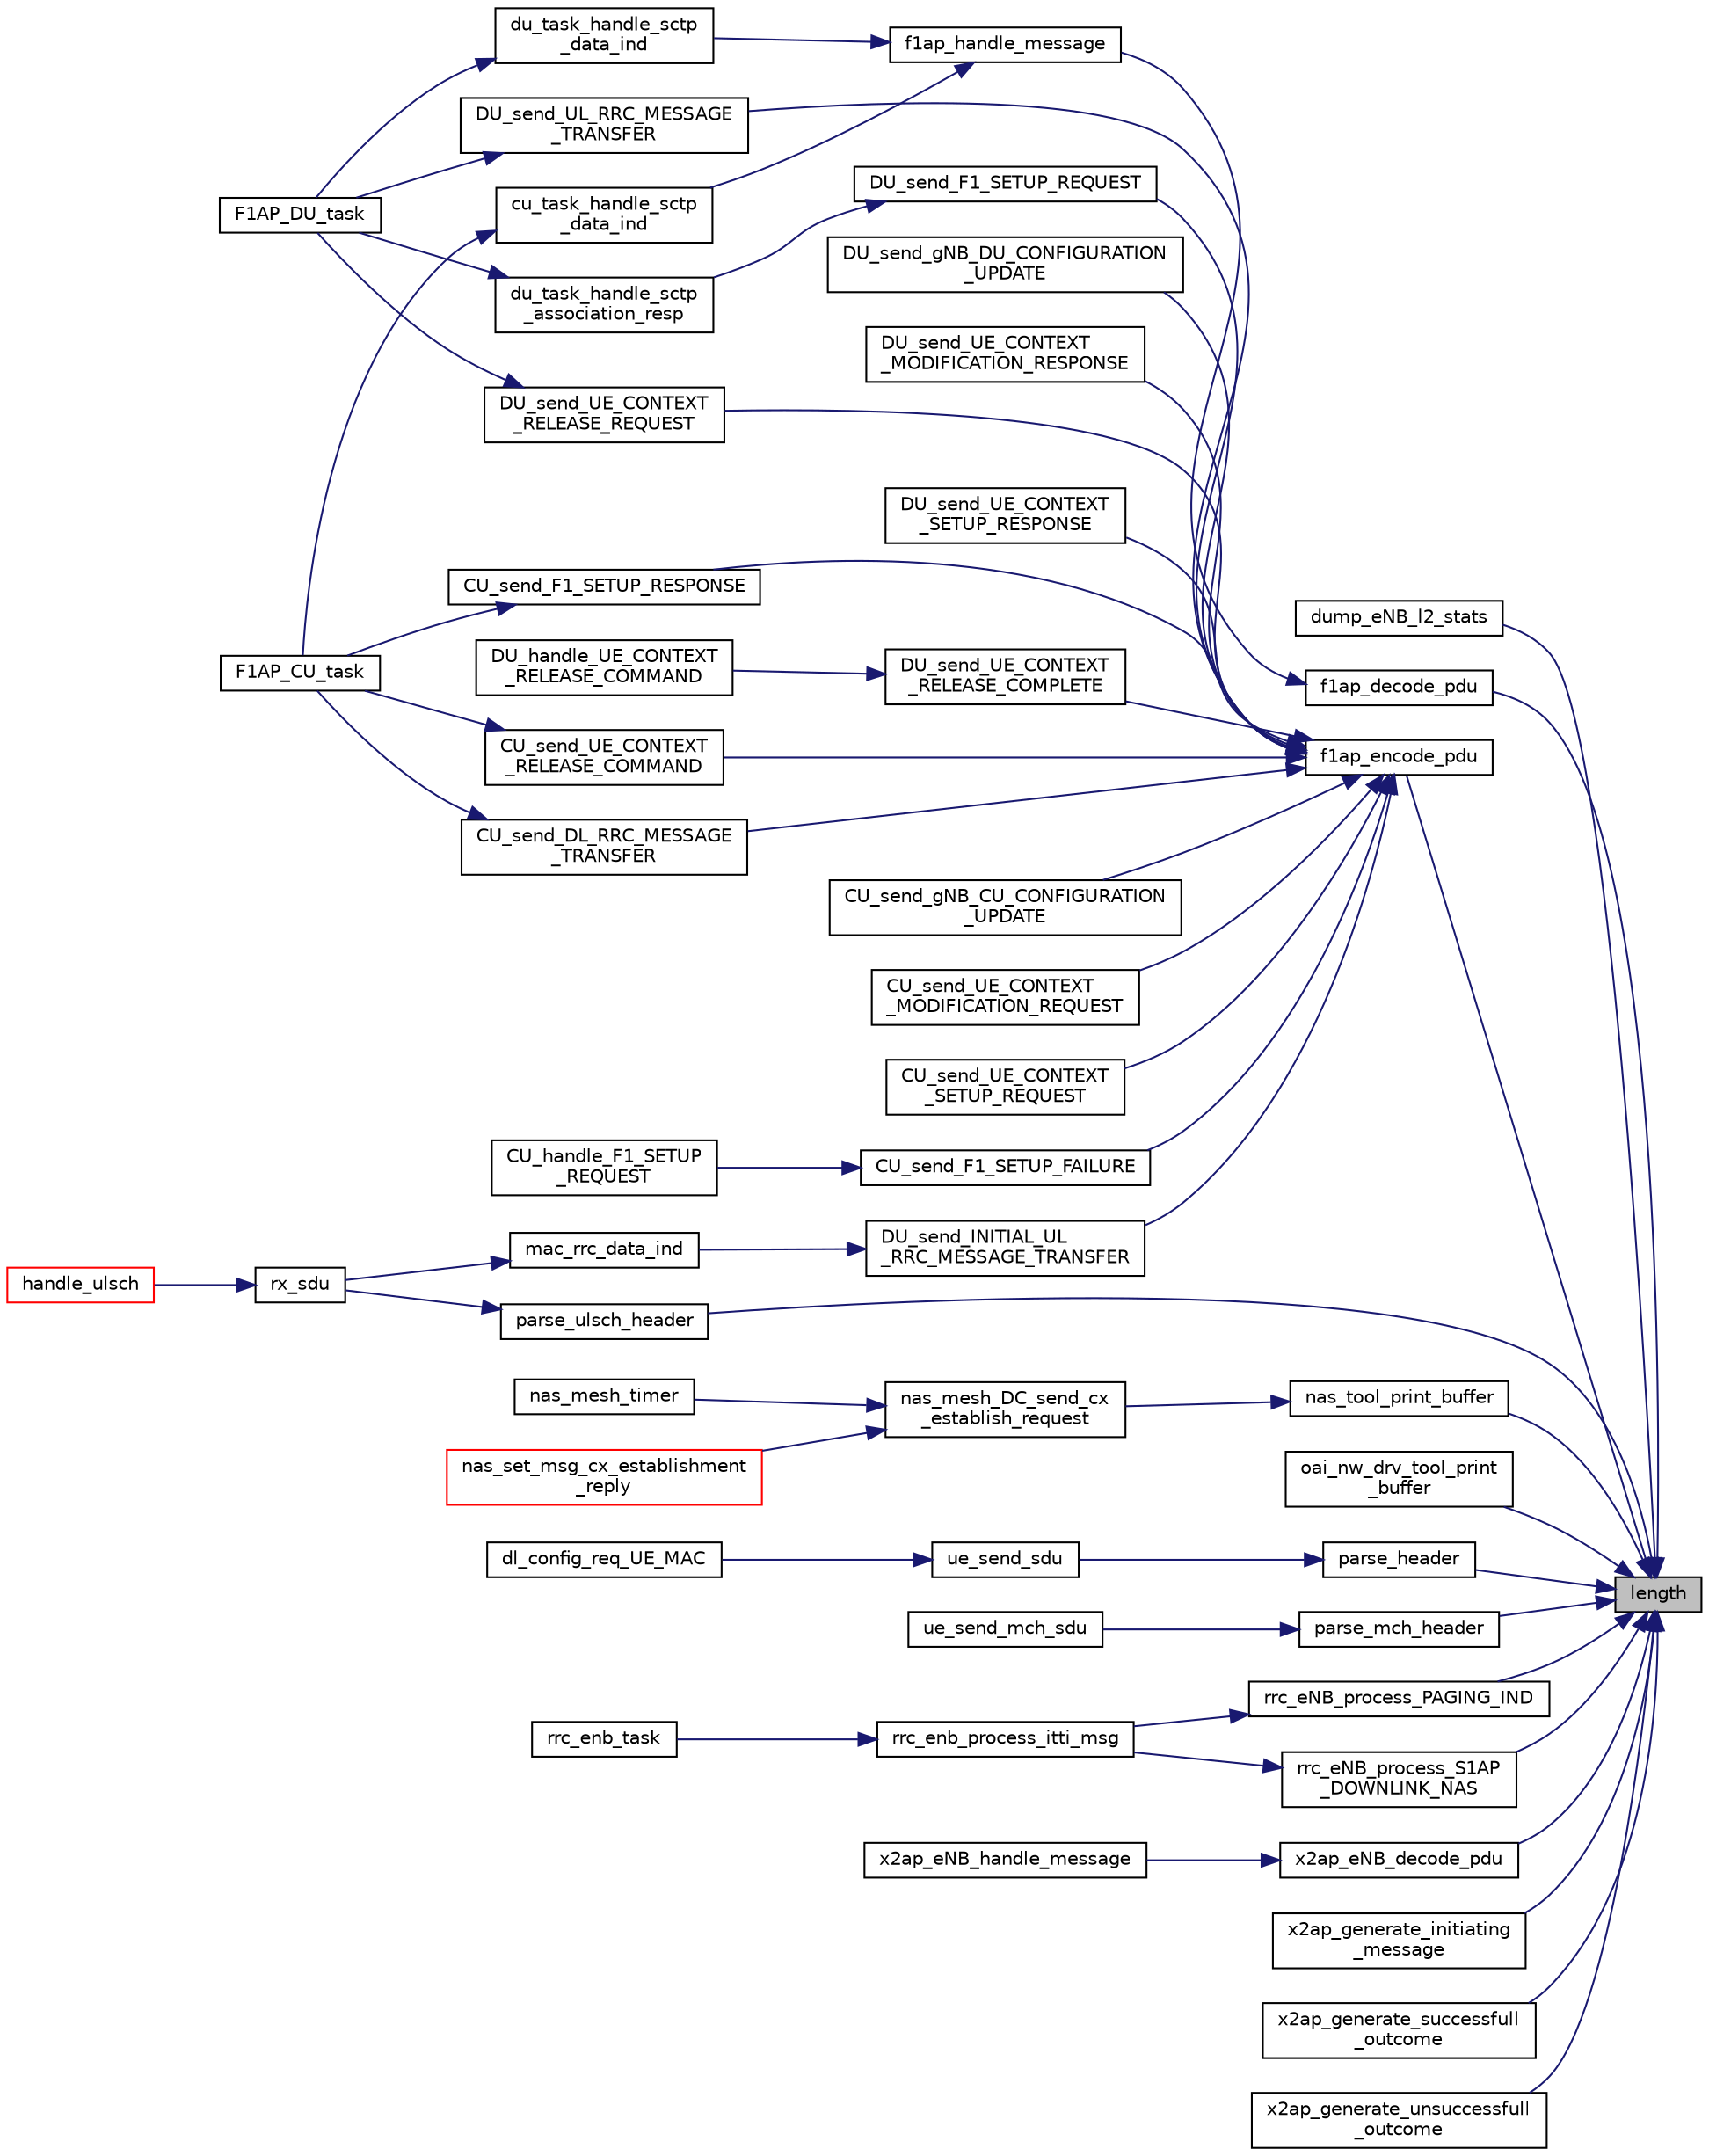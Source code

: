 digraph "length"
{
 // LATEX_PDF_SIZE
  edge [fontname="Helvetica",fontsize="10",labelfontname="Helvetica",labelfontsize="10"];
  node [fontname="Helvetica",fontsize="10",shape=record];
  rankdir="RL";
  Node1 [label="length",height=0.2,width=0.4,color="black", fillcolor="grey75", style="filled", fontcolor="black",tooltip="Helper function to return the length of a string."];
  Node1 -> Node2 [dir="back",color="midnightblue",fontsize="10",style="solid",fontname="Helvetica"];
  Node2 [label="dump_eNB_l2_stats",height=0.2,width=0.4,color="black", fillcolor="white", style="filled",URL="$group____mac.html#gac440614ec6e418aecd656aaab2008c65",tooltip=" "];
  Node1 -> Node3 [dir="back",color="midnightblue",fontsize="10",style="solid",fontname="Helvetica"];
  Node3 [label="f1ap_decode_pdu",height=0.2,width=0.4,color="black", fillcolor="white", style="filled",URL="$f1ap__decoder_8h.html#aa61310cbfc87c74d6127e9cd492e5a3b",tooltip=" "];
  Node3 -> Node4 [dir="back",color="midnightblue",fontsize="10",style="solid",fontname="Helvetica"];
  Node4 [label="f1ap_handle_message",height=0.2,width=0.4,color="black", fillcolor="white", style="filled",URL="$f1ap__handlers_8h.html#acb6242c75bd5e3bdb9e144aa11bce855",tooltip=" "];
  Node4 -> Node5 [dir="back",color="midnightblue",fontsize="10",style="solid",fontname="Helvetica"];
  Node5 [label="cu_task_handle_sctp\l_data_ind",height=0.2,width=0.4,color="black", fillcolor="white", style="filled",URL="$f1ap__cu__task_8h.html#a7c91444bf60494dd2de7635a3b6b614a",tooltip=" "];
  Node5 -> Node6 [dir="back",color="midnightblue",fontsize="10",style="solid",fontname="Helvetica"];
  Node6 [label="F1AP_CU_task",height=0.2,width=0.4,color="black", fillcolor="white", style="filled",URL="$f1ap__cu__task_8h.html#a0383570bfaf226e5df424904480e7399",tooltip=" "];
  Node4 -> Node7 [dir="back",color="midnightblue",fontsize="10",style="solid",fontname="Helvetica"];
  Node7 [label="du_task_handle_sctp\l_data_ind",height=0.2,width=0.4,color="black", fillcolor="white", style="filled",URL="$f1ap__du__task_8h.html#a4e1db3af176329a42b9810379c1d4187",tooltip=" "];
  Node7 -> Node8 [dir="back",color="midnightblue",fontsize="10",style="solid",fontname="Helvetica"];
  Node8 [label="F1AP_DU_task",height=0.2,width=0.4,color="black", fillcolor="white", style="filled",URL="$f1ap__du__task_8h.html#a179d85615869309ee3cb39981c12aa53",tooltip=" "];
  Node1 -> Node9 [dir="back",color="midnightblue",fontsize="10",style="solid",fontname="Helvetica"];
  Node9 [label="f1ap_encode_pdu",height=0.2,width=0.4,color="black", fillcolor="white", style="filled",URL="$f1ap__encoder_8h.html#a08006b1c887c4ee48218d2a2fa938e08",tooltip=" "];
  Node9 -> Node10 [dir="back",color="midnightblue",fontsize="10",style="solid",fontname="Helvetica"];
  Node10 [label="CU_send_DL_RRC_MESSAGE\l_TRANSFER",height=0.2,width=0.4,color="black", fillcolor="white", style="filled",URL="$f1ap__cu__rrc__message__transfer_8h.html#afba97e073300405c03a922b03d2bb043",tooltip=" "];
  Node10 -> Node6 [dir="back",color="midnightblue",fontsize="10",style="solid",fontname="Helvetica"];
  Node9 -> Node11 [dir="back",color="midnightblue",fontsize="10",style="solid",fontname="Helvetica"];
  Node11 [label="CU_send_F1_SETUP_FAILURE",height=0.2,width=0.4,color="black", fillcolor="white", style="filled",URL="$f1ap__cu__interface__management_8h.html#ae5fff873d4e32882c2a449eea1ba1866",tooltip=" "];
  Node11 -> Node12 [dir="back",color="midnightblue",fontsize="10",style="solid",fontname="Helvetica"];
  Node12 [label="CU_handle_F1_SETUP\l_REQUEST",height=0.2,width=0.4,color="black", fillcolor="white", style="filled",URL="$f1ap__cu__interface__management_8h.html#a0647d0a332b1626e6ab1cb65c255a8ce",tooltip=" "];
  Node9 -> Node13 [dir="back",color="midnightblue",fontsize="10",style="solid",fontname="Helvetica"];
  Node13 [label="CU_send_F1_SETUP_RESPONSE",height=0.2,width=0.4,color="black", fillcolor="white", style="filled",URL="$f1ap__cu__interface__management_8h.html#adafa574c6502ee44e2f620f72fe6ab38",tooltip=" "];
  Node13 -> Node6 [dir="back",color="midnightblue",fontsize="10",style="solid",fontname="Helvetica"];
  Node9 -> Node14 [dir="back",color="midnightblue",fontsize="10",style="solid",fontname="Helvetica"];
  Node14 [label="CU_send_gNB_CU_CONFIGURATION\l_UPDATE",height=0.2,width=0.4,color="black", fillcolor="white", style="filled",URL="$f1ap__cu__interface__management_8h.html#ac0b3e3c69dee32d9888e6cf200c2c9b2",tooltip=" "];
  Node9 -> Node15 [dir="back",color="midnightblue",fontsize="10",style="solid",fontname="Helvetica"];
  Node15 [label="CU_send_UE_CONTEXT\l_MODIFICATION_REQUEST",height=0.2,width=0.4,color="black", fillcolor="white", style="filled",URL="$f1ap__cu__ue__context__management_8h.html#a625c831115f5015bed750a91b7ca4e84",tooltip=" "];
  Node9 -> Node16 [dir="back",color="midnightblue",fontsize="10",style="solid",fontname="Helvetica"];
  Node16 [label="CU_send_UE_CONTEXT\l_RELEASE_COMMAND",height=0.2,width=0.4,color="black", fillcolor="white", style="filled",URL="$f1ap__cu__ue__context__management_8h.html#ad5a3d08d08a29763c401f14071698984",tooltip=" "];
  Node16 -> Node6 [dir="back",color="midnightblue",fontsize="10",style="solid",fontname="Helvetica"];
  Node9 -> Node17 [dir="back",color="midnightblue",fontsize="10",style="solid",fontname="Helvetica"];
  Node17 [label="CU_send_UE_CONTEXT\l_SETUP_REQUEST",height=0.2,width=0.4,color="black", fillcolor="white", style="filled",URL="$f1ap__cu__ue__context__management_8h.html#a4d48fd3e6330ad4c2ec929a2de387631",tooltip=" "];
  Node9 -> Node18 [dir="back",color="midnightblue",fontsize="10",style="solid",fontname="Helvetica"];
  Node18 [label="DU_send_F1_SETUP_REQUEST",height=0.2,width=0.4,color="black", fillcolor="white", style="filled",URL="$f1ap__du__interface__management_8h.html#a56395291dff75b2497b3674350a927aa",tooltip=" "];
  Node18 -> Node19 [dir="back",color="midnightblue",fontsize="10",style="solid",fontname="Helvetica"];
  Node19 [label="du_task_handle_sctp\l_association_resp",height=0.2,width=0.4,color="black", fillcolor="white", style="filled",URL="$f1ap__du__task_8h.html#a98aff42bc55c422d772511bd2d27fa8c",tooltip=" "];
  Node19 -> Node8 [dir="back",color="midnightblue",fontsize="10",style="solid",fontname="Helvetica"];
  Node9 -> Node20 [dir="back",color="midnightblue",fontsize="10",style="solid",fontname="Helvetica"];
  Node20 [label="DU_send_gNB_DU_CONFIGURATION\l_UPDATE",height=0.2,width=0.4,color="black", fillcolor="white", style="filled",URL="$f1ap__du__interface__management_8h.html#a6e304abbeffeabf0499d326ce77121e5",tooltip=" "];
  Node9 -> Node21 [dir="back",color="midnightblue",fontsize="10",style="solid",fontname="Helvetica"];
  Node21 [label="DU_send_INITIAL_UL\l_RRC_MESSAGE_TRANSFER",height=0.2,width=0.4,color="black", fillcolor="white", style="filled",URL="$f1ap__du__rrc__message__transfer_8h.html#af16f862028a7b266b94d3de7eb009fd7",tooltip=" "];
  Node21 -> Node22 [dir="back",color="midnightblue",fontsize="10",style="solid",fontname="Helvetica"];
  Node22 [label="mac_rrc_data_ind",height=0.2,width=0.4,color="black", fillcolor="white", style="filled",URL="$group____rrc.html#ga27bdbafc2b9df6bb7560b11d7196343e",tooltip=" "];
  Node22 -> Node23 [dir="back",color="midnightblue",fontsize="10",style="solid",fontname="Helvetica"];
  Node23 [label="rx_sdu",height=0.2,width=0.4,color="black", fillcolor="white", style="filled",URL="$group____mac.html#gafa4fade9588c7ec028d474b53b37c11e",tooltip=" "];
  Node23 -> Node24 [dir="back",color="midnightblue",fontsize="10",style="solid",fontname="Helvetica"];
  Node24 [label="handle_ulsch",height=0.2,width=0.4,color="red", fillcolor="white", style="filled",URL="$IF__Module_8c.html#afb0615963db57d6fffb3d2d35befba28",tooltip=" "];
  Node9 -> Node31 [dir="back",color="midnightblue",fontsize="10",style="solid",fontname="Helvetica"];
  Node31 [label="DU_send_UE_CONTEXT\l_MODIFICATION_RESPONSE",height=0.2,width=0.4,color="black", fillcolor="white", style="filled",URL="$f1ap__du__ue__context__management_8h.html#ab2872c1effc55b4ee8f1846383fde139",tooltip=" "];
  Node9 -> Node32 [dir="back",color="midnightblue",fontsize="10",style="solid",fontname="Helvetica"];
  Node32 [label="DU_send_UE_CONTEXT\l_RELEASE_COMPLETE",height=0.2,width=0.4,color="black", fillcolor="white", style="filled",URL="$f1ap__du__ue__context__management_8h.html#ad1c0cbf0cd9d67aae4c8efdc89cdfee4",tooltip=" "];
  Node32 -> Node33 [dir="back",color="midnightblue",fontsize="10",style="solid",fontname="Helvetica"];
  Node33 [label="DU_handle_UE_CONTEXT\l_RELEASE_COMMAND",height=0.2,width=0.4,color="black", fillcolor="white", style="filled",URL="$f1ap__du__ue__context__management_8h.html#ab84c4078987a6de0b9f32a831f58c38a",tooltip=" "];
  Node9 -> Node34 [dir="back",color="midnightblue",fontsize="10",style="solid",fontname="Helvetica"];
  Node34 [label="DU_send_UE_CONTEXT\l_RELEASE_REQUEST",height=0.2,width=0.4,color="black", fillcolor="white", style="filled",URL="$f1ap__du__ue__context__management_8h.html#a9e3edc92faca778bed9f034b42e3bab7",tooltip=" "];
  Node34 -> Node8 [dir="back",color="midnightblue",fontsize="10",style="solid",fontname="Helvetica"];
  Node9 -> Node35 [dir="back",color="midnightblue",fontsize="10",style="solid",fontname="Helvetica"];
  Node35 [label="DU_send_UE_CONTEXT\l_SETUP_RESPONSE",height=0.2,width=0.4,color="black", fillcolor="white", style="filled",URL="$f1ap__du__ue__context__management_8h.html#a642536d86f27924b936e22700b004695",tooltip=" "];
  Node9 -> Node36 [dir="back",color="midnightblue",fontsize="10",style="solid",fontname="Helvetica"];
  Node36 [label="DU_send_UL_RRC_MESSAGE\l_TRANSFER",height=0.2,width=0.4,color="black", fillcolor="white", style="filled",URL="$f1ap__du__rrc__message__transfer_8h.html#ad800ced4af2d18bc7a9081d8fcbdeb01",tooltip=" "];
  Node36 -> Node8 [dir="back",color="midnightblue",fontsize="10",style="solid",fontname="Helvetica"];
  Node1 -> Node37 [dir="back",color="midnightblue",fontsize="10",style="solid",fontname="Helvetica"];
  Node37 [label="nas_tool_print_buffer",height=0.2,width=0.4,color="black", fillcolor="white", style="filled",URL="$group__em.html#ga1bb92321ba7b7b2cb2f125f4f8312473",tooltip=" "];
  Node37 -> Node38 [dir="back",color="midnightblue",fontsize="10",style="solid",fontname="Helvetica"];
  Node38 [label="nas_mesh_DC_send_cx\l_establish_request",height=0.2,width=0.4,color="black", fillcolor="white", style="filled",URL="$group__em.html#ga2e435eb6ede1e6714701158a134ae7c1",tooltip=" "];
  Node38 -> Node39 [dir="back",color="midnightblue",fontsize="10",style="solid",fontname="Helvetica"];
  Node39 [label="nas_mesh_timer",height=0.2,width=0.4,color="black", fillcolor="white", style="filled",URL="$mesh_8c.html#a733ea7c6085efc927a8866df4e7791af",tooltip=" "];
  Node38 -> Node40 [dir="back",color="midnightblue",fontsize="10",style="solid",fontname="Helvetica"];
  Node40 [label="nas_set_msg_cx_establishment\l_reply",height=0.2,width=0.4,color="red", fillcolor="white", style="filled",URL="$MESH_2ioctl_8c.html#aea43cbe3d49daedfe6161cfd75e41387",tooltip=" "];
  Node1 -> Node43 [dir="back",color="midnightblue",fontsize="10",style="solid",fontname="Helvetica"];
  Node43 [label="oai_nw_drv_tool_print\l_buffer",height=0.2,width=0.4,color="black", fillcolor="white", style="filled",URL="$group__em.html#ga7da093da6d78ea8fd1bf192658a8e502",tooltip=" "];
  Node1 -> Node44 [dir="back",color="midnightblue",fontsize="10",style="solid",fontname="Helvetica"];
  Node44 [label="parse_header",height=0.2,width=0.4,color="black", fillcolor="white", style="filled",URL="$ue__procedures_8c.html#ac1e3542f509b3878017a7c5021c4043b",tooltip=" "];
  Node44 -> Node45 [dir="back",color="midnightblue",fontsize="10",style="solid",fontname="Helvetica"];
  Node45 [label="ue_send_sdu",height=0.2,width=0.4,color="black", fillcolor="white", style="filled",URL="$group____mac.html#ga0e048d86d492024a8081694c4db1b205",tooltip=" "];
  Node45 -> Node46 [dir="back",color="midnightblue",fontsize="10",style="solid",fontname="Helvetica"];
  Node46 [label="dl_config_req_UE_MAC",height=0.2,width=0.4,color="black", fillcolor="white", style="filled",URL="$phy__stub__UE_8h.html#a72d909a6a600ac50080469c6b113d330",tooltip=" "];
  Node1 -> Node47 [dir="back",color="midnightblue",fontsize="10",style="solid",fontname="Helvetica"];
  Node47 [label="parse_mch_header",height=0.2,width=0.4,color="black", fillcolor="white", style="filled",URL="$ue__procedures_8c.html#ab4f907d70c38f8491483399d10e6b439",tooltip=" "];
  Node47 -> Node48 [dir="back",color="midnightblue",fontsize="10",style="solid",fontname="Helvetica"];
  Node48 [label="ue_send_mch_sdu",height=0.2,width=0.4,color="black", fillcolor="white", style="filled",URL="$group____mac.html#ga1a523251e23101d551f32120b59821d6",tooltip=" "];
  Node1 -> Node49 [dir="back",color="midnightblue",fontsize="10",style="solid",fontname="Helvetica"];
  Node49 [label="parse_ulsch_header",height=0.2,width=0.4,color="black", fillcolor="white", style="filled",URL="$eNB__scheduler__ulsch_8c.html#af43b22ee3358a6d1a5d0053032da8c5c",tooltip=" "];
  Node49 -> Node23 [dir="back",color="midnightblue",fontsize="10",style="solid",fontname="Helvetica"];
  Node1 -> Node50 [dir="back",color="midnightblue",fontsize="10",style="solid",fontname="Helvetica"];
  Node50 [label="rrc_eNB_process_PAGING_IND",height=0.2,width=0.4,color="black", fillcolor="white", style="filled",URL="$rrc__eNB__S1AP_8h.html#a048368ace0201308a321baddb9746b1d",tooltip="process a S1AP_PAGING_IND message received from S1AP."];
  Node50 -> Node51 [dir="back",color="midnightblue",fontsize="10",style="solid",fontname="Helvetica"];
  Node51 [label="rrc_enb_process_itti_msg",height=0.2,width=0.4,color="black", fillcolor="white", style="filled",URL="$group____rrc.html#ga30f046459c1c273756eaeb3afa087f0b",tooltip=" "];
  Node51 -> Node52 [dir="back",color="midnightblue",fontsize="10",style="solid",fontname="Helvetica"];
  Node52 [label="rrc_enb_task",height=0.2,width=0.4,color="black", fillcolor="white", style="filled",URL="$group____rrc.html#ga75560166cf7a711a217fc23bf82eb853",tooltip="RRC eNB task."];
  Node1 -> Node53 [dir="back",color="midnightblue",fontsize="10",style="solid",fontname="Helvetica"];
  Node53 [label="rrc_eNB_process_S1AP\l_DOWNLINK_NAS",height=0.2,width=0.4,color="black", fillcolor="white", style="filled",URL="$rrc__eNB__S1AP_8h.html#a8000fcaf4619b85c6cfda4ee1bda7ce8",tooltip="process a S1AP_DOWNLINK_NAS message received from S1AP and transfer the embedded NAS message to UE."];
  Node53 -> Node51 [dir="back",color="midnightblue",fontsize="10",style="solid",fontname="Helvetica"];
  Node1 -> Node54 [dir="back",color="midnightblue",fontsize="10",style="solid",fontname="Helvetica"];
  Node54 [label="x2ap_eNB_decode_pdu",height=0.2,width=0.4,color="black", fillcolor="white", style="filled",URL="$x2ap__eNB__decoder_8h.html#a7fe8ec22f3df6049c90edbc158e3318c",tooltip=" "];
  Node54 -> Node55 [dir="back",color="midnightblue",fontsize="10",style="solid",fontname="Helvetica"];
  Node55 [label="x2ap_eNB_handle_message",height=0.2,width=0.4,color="black", fillcolor="white", style="filled",URL="$x2ap__eNB__handler_8h.html#a69078f18ba67f44cd4091bee8c756f3f",tooltip=" "];
  Node1 -> Node56 [dir="back",color="midnightblue",fontsize="10",style="solid",fontname="Helvetica"];
  Node56 [label="x2ap_generate_initiating\l_message",height=0.2,width=0.4,color="black", fillcolor="white", style="filled",URL="$group__em.html#ga89e516a486289a090efba448f5ca6d9a",tooltip="Encode an initiating message."];
  Node1 -> Node57 [dir="back",color="midnightblue",fontsize="10",style="solid",fontname="Helvetica"];
  Node57 [label="x2ap_generate_successfull\l_outcome",height=0.2,width=0.4,color="black", fillcolor="white", style="filled",URL="$group__em.html#ga047df11b87ab69bd013aa1fb579c52c2",tooltip="Encode a successfull outcome message."];
  Node1 -> Node58 [dir="back",color="midnightblue",fontsize="10",style="solid",fontname="Helvetica"];
  Node58 [label="x2ap_generate_unsuccessfull\l_outcome",height=0.2,width=0.4,color="black", fillcolor="white", style="filled",URL="$group__em.html#ga5346b7f593b4958122f94261ff2ee838",tooltip="Encode an unsuccessfull outcome message."];
}
